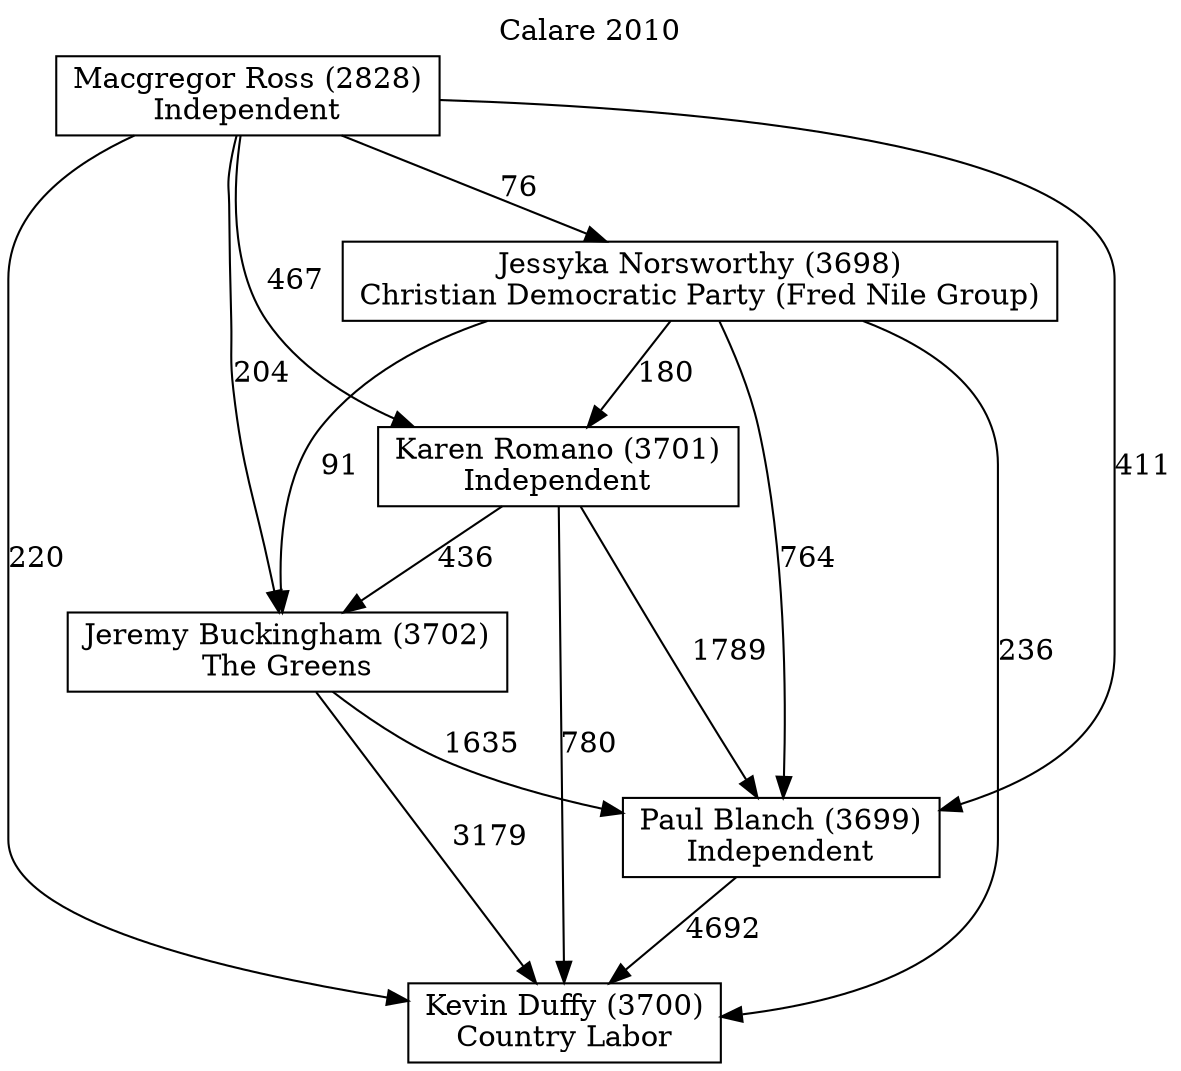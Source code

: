 // House preference flow
digraph "Kevin Duffy (3700)_Calare_2010" {
	graph [label="Calare 2010" labelloc=t mclimit=10]
	node [shape=box]
	"Kevin Duffy (3700)" [label="Kevin Duffy (3700)
Country Labor"]
	"Paul Blanch (3699)" [label="Paul Blanch (3699)
Independent"]
	"Jeremy Buckingham (3702)" [label="Jeremy Buckingham (3702)
The Greens"]
	"Karen Romano (3701)" [label="Karen Romano (3701)
Independent"]
	"Jessyka Norsworthy (3698)" [label="Jessyka Norsworthy (3698)
Christian Democratic Party (Fred Nile Group)"]
	"Macgregor Ross (2828)" [label="Macgregor Ross (2828)
Independent"]
	"Paul Blanch (3699)" -> "Kevin Duffy (3700)" [label=4692]
	"Jeremy Buckingham (3702)" -> "Paul Blanch (3699)" [label=1635]
	"Karen Romano (3701)" -> "Jeremy Buckingham (3702)" [label=436]
	"Jessyka Norsworthy (3698)" -> "Karen Romano (3701)" [label=180]
	"Macgregor Ross (2828)" -> "Jessyka Norsworthy (3698)" [label=76]
	"Jeremy Buckingham (3702)" -> "Kevin Duffy (3700)" [label=3179]
	"Karen Romano (3701)" -> "Kevin Duffy (3700)" [label=780]
	"Jessyka Norsworthy (3698)" -> "Kevin Duffy (3700)" [label=236]
	"Macgregor Ross (2828)" -> "Kevin Duffy (3700)" [label=220]
	"Macgregor Ross (2828)" -> "Karen Romano (3701)" [label=467]
	"Jessyka Norsworthy (3698)" -> "Jeremy Buckingham (3702)" [label=91]
	"Macgregor Ross (2828)" -> "Jeremy Buckingham (3702)" [label=204]
	"Karen Romano (3701)" -> "Paul Blanch (3699)" [label=1789]
	"Jessyka Norsworthy (3698)" -> "Paul Blanch (3699)" [label=764]
	"Macgregor Ross (2828)" -> "Paul Blanch (3699)" [label=411]
}
